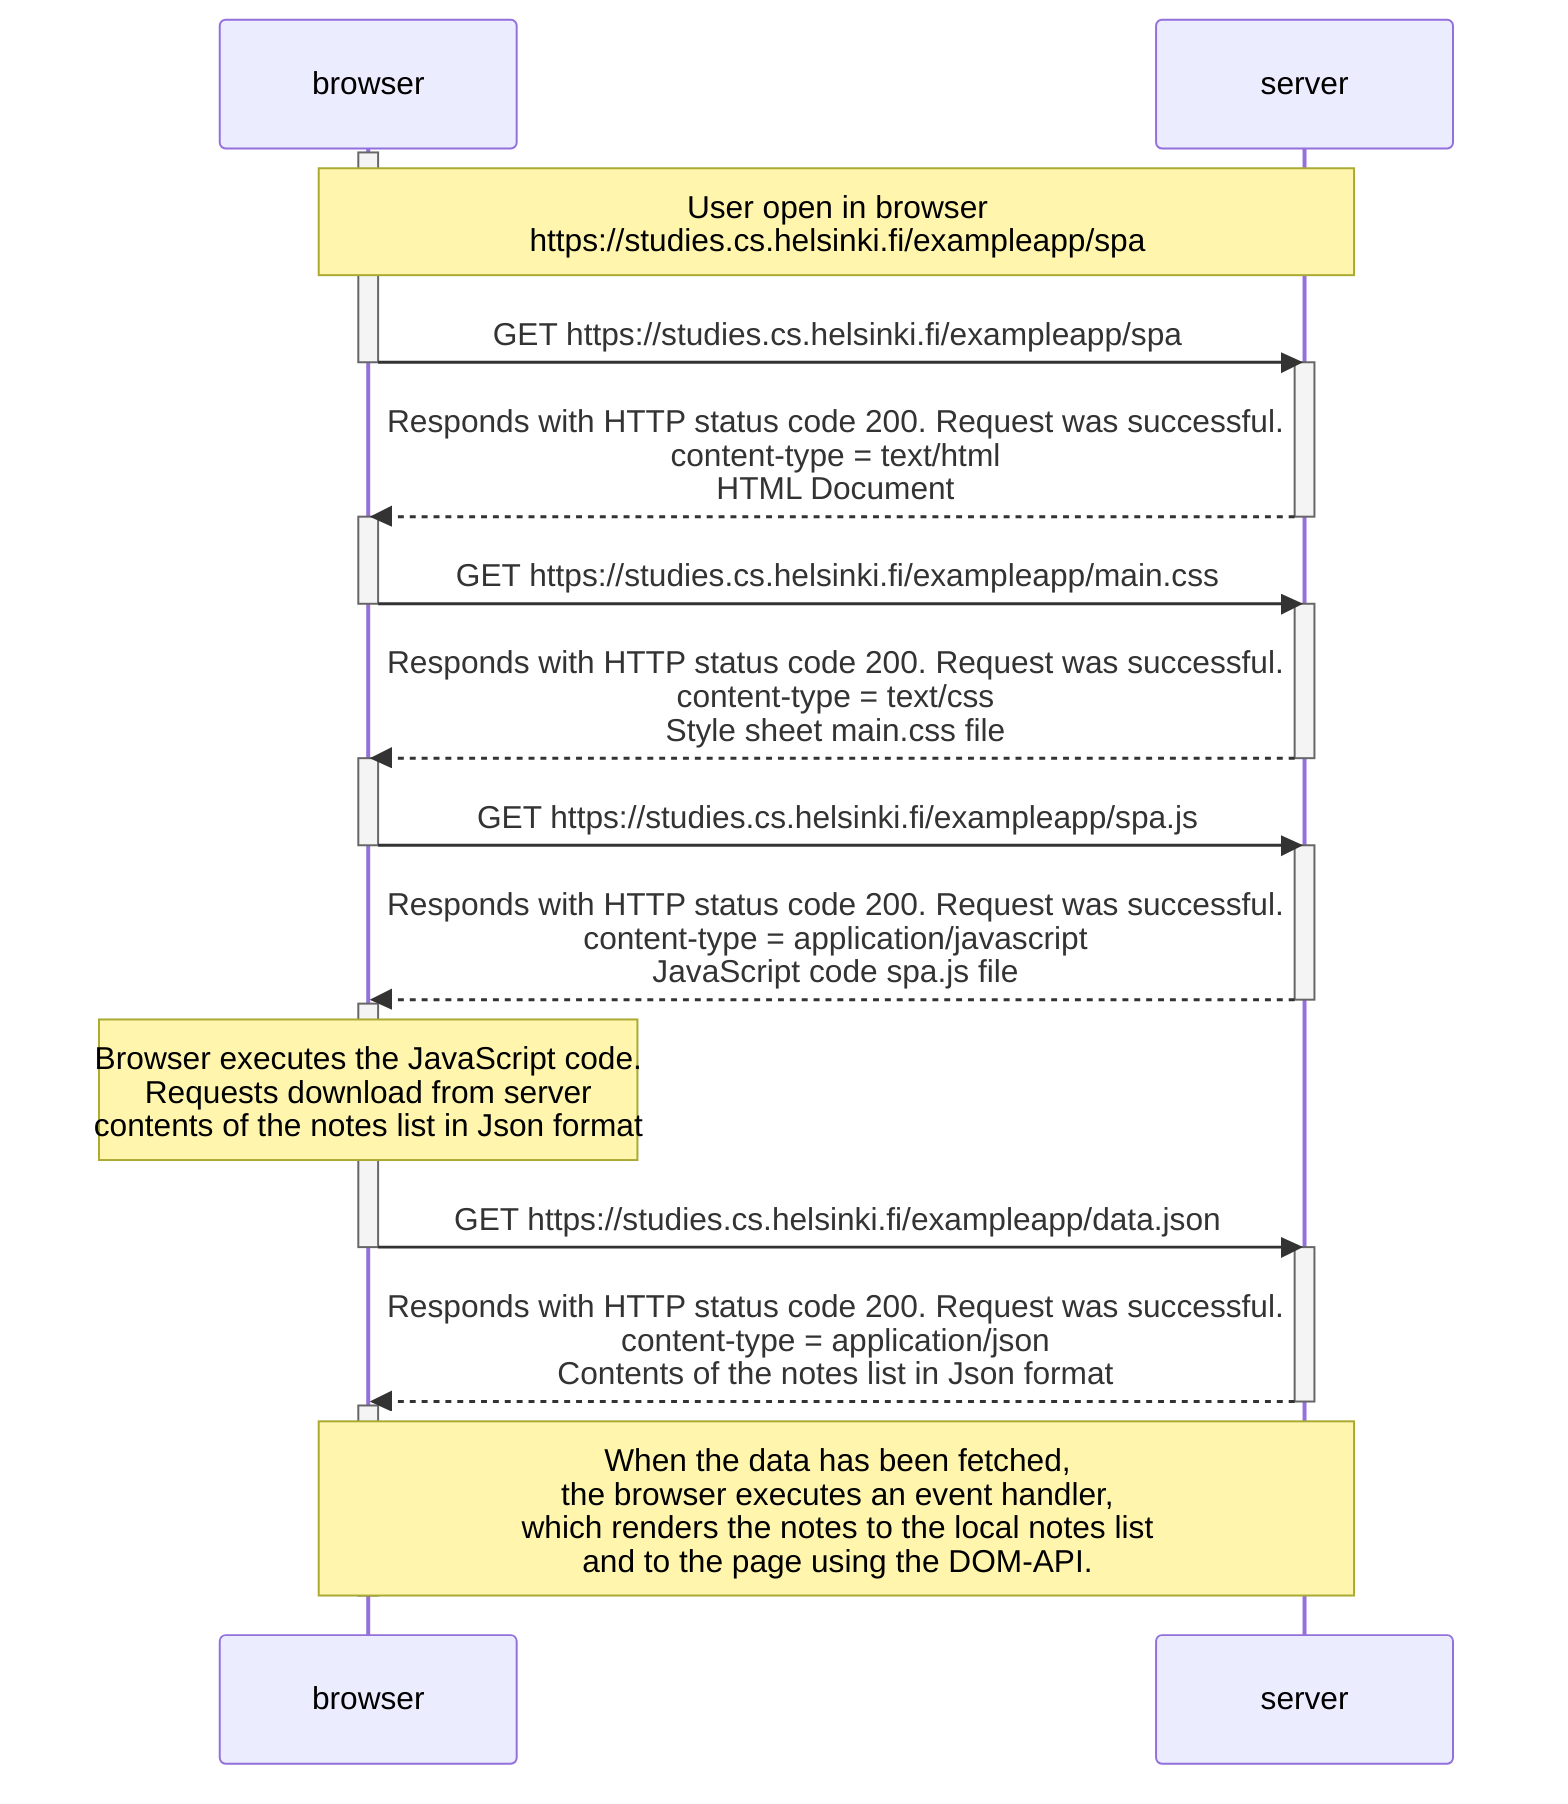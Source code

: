sequenceDiagram
    participant browser
    participant server
    activate browser
    Note over browser, server: User open in browser<br>https://studies.cs.helsinki.fi/exampleapp/spa
    browser->>server: GET https://studies.cs.helsinki.fi/exampleapp/spa
    deactivate browser
    activate server
    server-->>browser: Responds with HTTP status code 200. Request was successful.<br>content-type = text/html<br>HTML Document
    deactivate server
    activate browser
    browser->>server: GET https://studies.cs.helsinki.fi/exampleapp/main.css
    deactivate browser
    activate server
    server-->>browser: Responds with HTTP status code 200. Request was successful.<br>content-type = text/css<br>Style sheet main.css file
    deactivate server
    activate browser
    browser->>server: GET https://studies.cs.helsinki.fi/exampleapp/spa.js
    deactivate browser
    activate server
    server-->>browser: Responds with HTTP status code 200. Request was successful.<br>content-type = application/javascript<br>JavaScript code spa.js file
    deactivate server
    activate browser
    Note over browser: Browser executes the JavaScript code.<br>Requests download from server<br>contents of the notes list in Json format
    browser->>server: GET https://studies.cs.helsinki.fi/exampleapp/data.json
    deactivate browser
    activate server
    server-->>browser: Responds with HTTP status code 200. Request was successful.<br>content-type = application/json<br>Contents of the notes list in Json format
    deactivate server
    activate browser
    Note over browser, server: When the data has been fetched,<br>the browser executes an event handler,<br>which renders the notes to the local notes list<br>and to the page using the DOM-API.
    deactivate browser